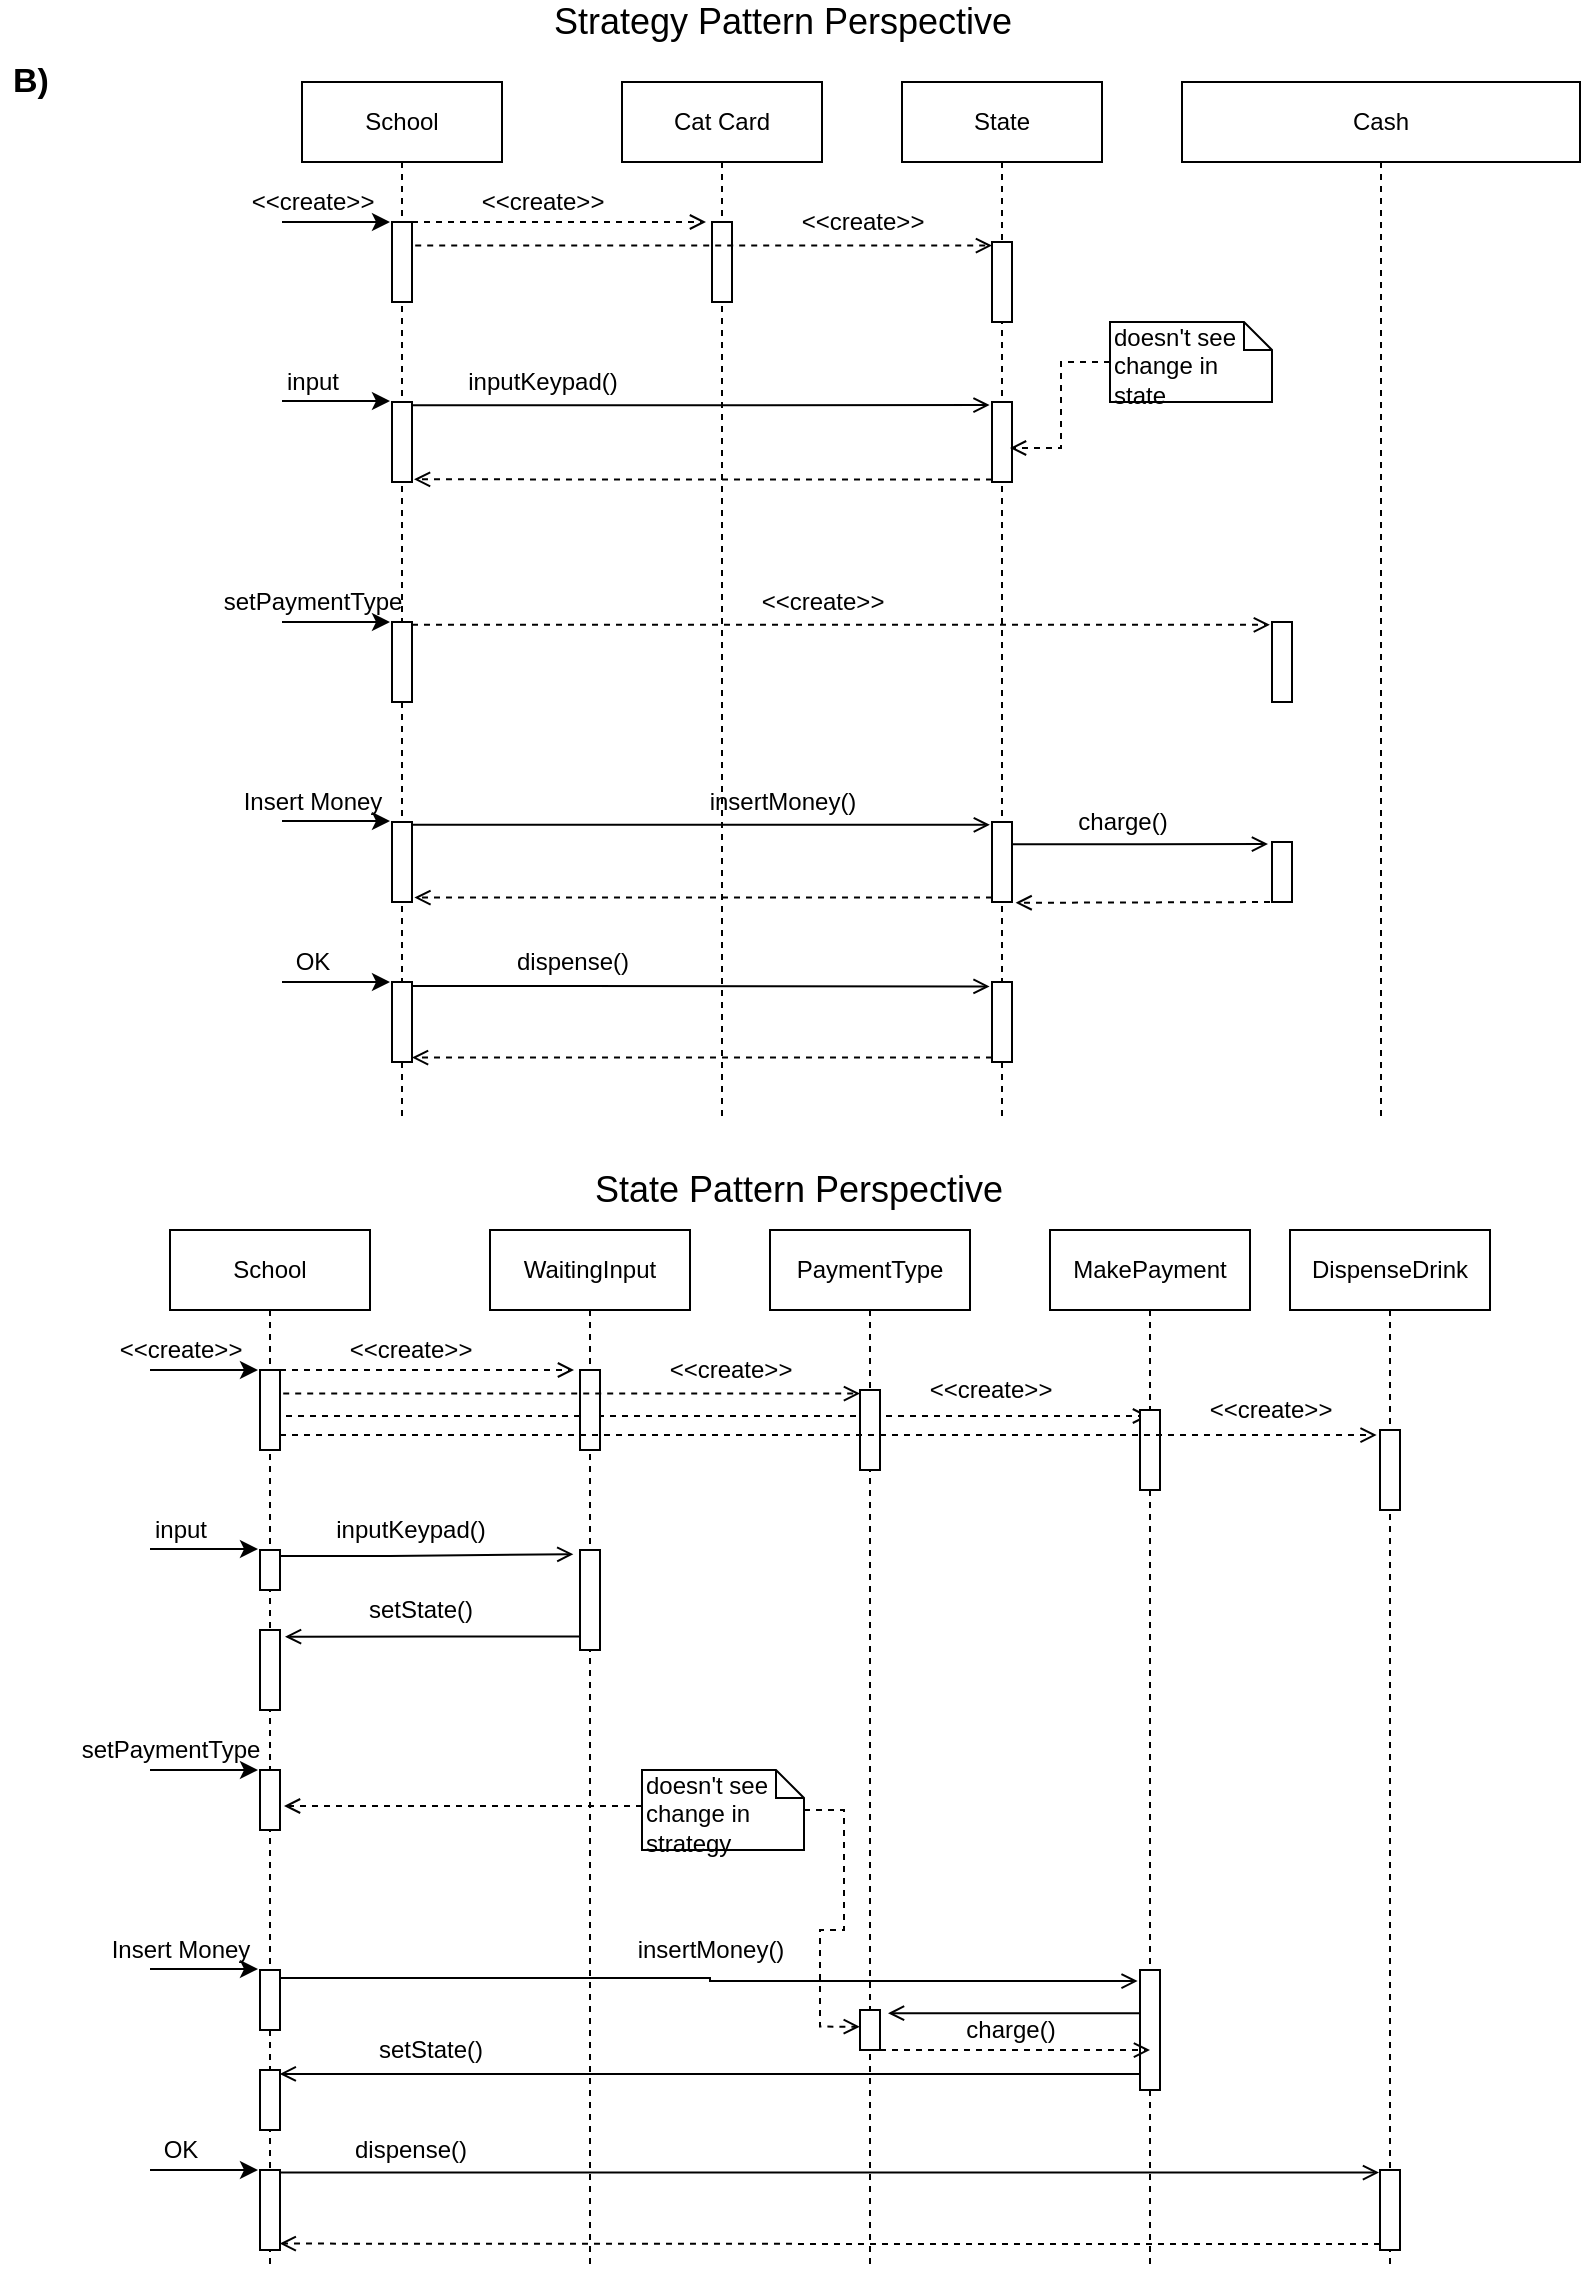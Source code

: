 <mxfile version="13.7.9" type="device"><diagram name="Page-1" id="e7e014a7-5840-1c2e-5031-d8a46d1fe8dd"><mxGraphModel dx="677" dy="391" grid="1" gridSize="10" guides="1" tooltips="1" connect="1" arrows="1" fold="1" page="1" pageScale="1" pageWidth="827" pageHeight="1169" background="#FFFFFF" math="0" shadow="0"><root><mxCell id="0"/><mxCell id="1" parent="0"/><mxCell id="lC1kLUlqM52wTR6yFAsP-41" value="School" style="shape=umlLifeline;perimeter=lifelinePerimeter;whiteSpace=wrap;html=1;container=1;collapsible=0;recursiveResize=0;outlineConnect=0;" parent="1" vertex="1"><mxGeometry x="166" y="40" width="100" height="520" as="geometry"/></mxCell><mxCell id="lC1kLUlqM52wTR6yFAsP-45" value="" style="html=1;points=[];perimeter=orthogonalPerimeter;" parent="lC1kLUlqM52wTR6yFAsP-41" vertex="1"><mxGeometry x="45" y="70" width="10" height="40" as="geometry"/></mxCell><mxCell id="lC1kLUlqM52wTR6yFAsP-46" value="" style="html=1;points=[];perimeter=orthogonalPerimeter;" parent="lC1kLUlqM52wTR6yFAsP-41" vertex="1"><mxGeometry x="45" y="160" width="10" height="40" as="geometry"/></mxCell><mxCell id="lC1kLUlqM52wTR6yFAsP-61" value="" style="html=1;points=[];perimeter=orthogonalPerimeter;" parent="lC1kLUlqM52wTR6yFAsP-41" vertex="1"><mxGeometry x="45" y="370" width="10" height="40" as="geometry"/></mxCell><mxCell id="lC1kLUlqM52wTR6yFAsP-75" value="" style="html=1;points=[];perimeter=orthogonalPerimeter;" parent="lC1kLUlqM52wTR6yFAsP-41" vertex="1"><mxGeometry x="45" y="450" width="10" height="40" as="geometry"/></mxCell><mxCell id="lC1kLUlqM52wTR6yFAsP-67" style="edgeStyle=orthogonalEdgeStyle;rounded=0;orthogonalLoop=1;jettySize=auto;html=1;entryX=-0.105;entryY=0.035;entryDx=0;entryDy=0;entryPerimeter=0;endArrow=open;endFill=0;dashed=1;" parent="1" source="lC1kLUlqM52wTR6yFAsP-47" target="lC1kLUlqM52wTR6yFAsP-56" edge="1"><mxGeometry relative="1" as="geometry"><Array as="points"><mxPoint x="436" y="311"/></Array></mxGeometry></mxCell><mxCell id="lC1kLUlqM52wTR6yFAsP-47" value="" style="html=1;points=[];perimeter=orthogonalPerimeter;" parent="1" vertex="1"><mxGeometry x="211" y="310" width="10" height="40" as="geometry"/></mxCell><mxCell id="lC1kLUlqM52wTR6yFAsP-48" value="Cat Card" style="shape=umlLifeline;perimeter=lifelinePerimeter;whiteSpace=wrap;html=1;container=1;collapsible=0;recursiveResize=0;outlineConnect=0;" parent="1" vertex="1"><mxGeometry x="326" y="40" width="100" height="520" as="geometry"/></mxCell><mxCell id="lC1kLUlqM52wTR6yFAsP-49" value="" style="html=1;points=[];perimeter=orthogonalPerimeter;" parent="lC1kLUlqM52wTR6yFAsP-48" vertex="1"><mxGeometry x="45" y="70" width="10" height="40" as="geometry"/></mxCell><mxCell id="lC1kLUlqM52wTR6yFAsP-51" value="State" style="shape=umlLifeline;perimeter=lifelinePerimeter;whiteSpace=wrap;html=1;container=1;collapsible=0;recursiveResize=0;outlineConnect=0;" parent="1" vertex="1"><mxGeometry x="466" y="40" width="100" height="520" as="geometry"/></mxCell><mxCell id="lC1kLUlqM52wTR6yFAsP-52" value="" style="html=1;points=[];perimeter=orthogonalPerimeter;" parent="lC1kLUlqM52wTR6yFAsP-51" vertex="1"><mxGeometry x="45" y="80" width="10" height="40" as="geometry"/></mxCell><mxCell id="lC1kLUlqM52wTR6yFAsP-53" value="" style="html=1;points=[];perimeter=orthogonalPerimeter;" parent="lC1kLUlqM52wTR6yFAsP-51" vertex="1"><mxGeometry x="45" y="160" width="10" height="40" as="geometry"/></mxCell><mxCell id="lC1kLUlqM52wTR6yFAsP-76" value="" style="html=1;points=[];perimeter=orthogonalPerimeter;" parent="lC1kLUlqM52wTR6yFAsP-51" vertex="1"><mxGeometry x="45" y="450" width="10" height="40" as="geometry"/></mxCell><mxCell id="lC1kLUlqM52wTR6yFAsP-54" value="Cash" style="shape=umlLifeline;perimeter=lifelinePerimeter;whiteSpace=wrap;html=1;container=1;collapsible=0;recursiveResize=0;outlineConnect=0;" parent="1" vertex="1"><mxGeometry x="606" y="40" width="199" height="520" as="geometry"/></mxCell><mxCell id="lC1kLUlqM52wTR6yFAsP-56" value="" style="html=1;points=[];perimeter=orthogonalPerimeter;" parent="lC1kLUlqM52wTR6yFAsP-54" vertex="1"><mxGeometry x="45" y="270" width="10" height="40" as="geometry"/></mxCell><mxCell id="lC1kLUlqM52wTR6yFAsP-63" value="" style="html=1;points=[];perimeter=orthogonalPerimeter;" parent="lC1kLUlqM52wTR6yFAsP-54" vertex="1"><mxGeometry x="45" y="380" width="10" height="30" as="geometry"/></mxCell><mxCell id="NE1MMx2rauyYa7J7XR14-1" value="doesn't see change in state" style="shape=note;whiteSpace=wrap;html=1;size=14;verticalAlign=top;align=left;spacingTop=-6;" vertex="1" parent="lC1kLUlqM52wTR6yFAsP-54"><mxGeometry x="-36" y="120" width="81" height="40" as="geometry"/></mxCell><mxCell id="lC1kLUlqM52wTR6yFAsP-57" style="edgeStyle=orthogonalEdgeStyle;rounded=0;orthogonalLoop=1;jettySize=auto;html=1;endArrow=open;endFill=0;dashed=1;" parent="1" source="lC1kLUlqM52wTR6yFAsP-45" edge="1"><mxGeometry relative="1" as="geometry"><mxPoint x="368" y="110" as="targetPoint"/><Array as="points"><mxPoint x="368" y="110"/></Array></mxGeometry></mxCell><mxCell id="lC1kLUlqM52wTR6yFAsP-58" value="&amp;lt;&amp;lt;create&amp;gt;&amp;gt;" style="text;html=1;align=center;verticalAlign=middle;resizable=0;points=[];autosize=1;" parent="1" vertex="1"><mxGeometry x="246" y="90" width="80" height="20" as="geometry"/></mxCell><mxCell id="lC1kLUlqM52wTR6yFAsP-59" style="edgeStyle=orthogonalEdgeStyle;rounded=0;orthogonalLoop=1;jettySize=auto;html=1;endArrow=open;endFill=0;dashed=1;entryX=0;entryY=0.045;entryDx=0;entryDy=0;entryPerimeter=0;exitX=1.16;exitY=0.295;exitDx=0;exitDy=0;exitPerimeter=0;" parent="1" source="lC1kLUlqM52wTR6yFAsP-45" target="lC1kLUlqM52wTR6yFAsP-52" edge="1"><mxGeometry relative="1" as="geometry"><mxPoint x="221" y="130" as="sourcePoint"/><mxPoint x="368" y="130" as="targetPoint"/><Array as="points"/></mxGeometry></mxCell><mxCell id="lC1kLUlqM52wTR6yFAsP-60" value="&amp;lt;&amp;lt;create&amp;gt;&amp;gt;" style="text;html=1;align=center;verticalAlign=middle;resizable=0;points=[];autosize=1;" parent="1" vertex="1"><mxGeometry x="406" y="100" width="80" height="20" as="geometry"/></mxCell><mxCell id="lC1kLUlqM52wTR6yFAsP-71" style="edgeStyle=orthogonalEdgeStyle;rounded=0;orthogonalLoop=1;jettySize=auto;html=1;entryX=-0.2;entryY=0.035;entryDx=0;entryDy=0;entryPerimeter=0;endArrow=open;endFill=0;" parent="1" source="lC1kLUlqM52wTR6yFAsP-62" target="lC1kLUlqM52wTR6yFAsP-63" edge="1"><mxGeometry relative="1" as="geometry"><Array as="points"><mxPoint x="586" y="421"/></Array></mxGeometry></mxCell><mxCell id="lC1kLUlqM52wTR6yFAsP-74" style="edgeStyle=orthogonalEdgeStyle;rounded=0;orthogonalLoop=1;jettySize=auto;html=1;entryX=1.12;entryY=0.945;entryDx=0;entryDy=0;entryPerimeter=0;dashed=1;endArrow=open;endFill=0;" parent="1" source="lC1kLUlqM52wTR6yFAsP-62" target="lC1kLUlqM52wTR6yFAsP-61" edge="1"><mxGeometry relative="1" as="geometry"><Array as="points"><mxPoint x="366" y="448"/></Array></mxGeometry></mxCell><mxCell id="lC1kLUlqM52wTR6yFAsP-62" value="" style="html=1;points=[];perimeter=orthogonalPerimeter;" parent="1" vertex="1"><mxGeometry x="511" y="410" width="10" height="40" as="geometry"/></mxCell><mxCell id="lC1kLUlqM52wTR6yFAsP-64" style="edgeStyle=orthogonalEdgeStyle;rounded=0;orthogonalLoop=1;jettySize=auto;html=1;entryX=-0.119;entryY=0.039;entryDx=0;entryDy=0;entryPerimeter=0;endArrow=open;endFill=0;" parent="1" source="lC1kLUlqM52wTR6yFAsP-46" target="lC1kLUlqM52wTR6yFAsP-53" edge="1"><mxGeometry relative="1" as="geometry"><Array as="points"><mxPoint x="366" y="202"/></Array></mxGeometry></mxCell><mxCell id="lC1kLUlqM52wTR6yFAsP-65" value="inputKeypad()" style="text;html=1;align=center;verticalAlign=middle;resizable=0;points=[];autosize=1;" parent="1" vertex="1"><mxGeometry x="241" y="180" width="90" height="20" as="geometry"/></mxCell><mxCell id="lC1kLUlqM52wTR6yFAsP-66" style="edgeStyle=orthogonalEdgeStyle;rounded=0;orthogonalLoop=1;jettySize=auto;html=1;dashed=1;endArrow=open;endFill=0;entryX=1.1;entryY=0.967;entryDx=0;entryDy=0;entryPerimeter=0;" parent="1" source="lC1kLUlqM52wTR6yFAsP-53" target="lC1kLUlqM52wTR6yFAsP-46" edge="1"><mxGeometry relative="1" as="geometry"><Array as="points"><mxPoint x="366" y="239"/></Array></mxGeometry></mxCell><mxCell id="lC1kLUlqM52wTR6yFAsP-68" value="&amp;lt;&amp;lt;create&amp;gt;&amp;gt;" style="text;html=1;align=center;verticalAlign=middle;resizable=0;points=[];autosize=1;" parent="1" vertex="1"><mxGeometry x="386" y="290" width="80" height="20" as="geometry"/></mxCell><mxCell id="lC1kLUlqM52wTR6yFAsP-69" style="edgeStyle=orthogonalEdgeStyle;rounded=0;orthogonalLoop=1;jettySize=auto;html=1;entryX=-0.105;entryY=0.035;entryDx=0;entryDy=0;entryPerimeter=0;endArrow=open;endFill=0;" parent="1" source="lC1kLUlqM52wTR6yFAsP-61" target="lC1kLUlqM52wTR6yFAsP-62" edge="1"><mxGeometry relative="1" as="geometry"><Array as="points"><mxPoint x="366" y="411"/></Array></mxGeometry></mxCell><mxCell id="lC1kLUlqM52wTR6yFAsP-70" value="insertMoney()" style="text;html=1;align=center;verticalAlign=middle;resizable=0;points=[];autosize=1;" parent="1" vertex="1"><mxGeometry x="361" y="390" width="90" height="20" as="geometry"/></mxCell><mxCell id="lC1kLUlqM52wTR6yFAsP-72" value="charge()" style="text;html=1;align=center;verticalAlign=middle;resizable=0;points=[];autosize=1;" parent="1" vertex="1"><mxGeometry x="546" y="400" width="60" height="20" as="geometry"/></mxCell><mxCell id="lC1kLUlqM52wTR6yFAsP-73" style="edgeStyle=orthogonalEdgeStyle;rounded=0;orthogonalLoop=1;jettySize=auto;html=1;entryX=1.181;entryY=1.011;entryDx=0;entryDy=0;entryPerimeter=0;endArrow=open;endFill=0;dashed=1;" parent="1" source="lC1kLUlqM52wTR6yFAsP-63" target="lC1kLUlqM52wTR6yFAsP-62" edge="1"><mxGeometry relative="1" as="geometry"><Array as="points"><mxPoint x="523" y="450"/></Array></mxGeometry></mxCell><mxCell id="lC1kLUlqM52wTR6yFAsP-77" style="edgeStyle=orthogonalEdgeStyle;rounded=0;orthogonalLoop=1;jettySize=auto;html=1;entryX=-0.12;entryY=0.055;entryDx=0;entryDy=0;entryPerimeter=0;endArrow=open;endFill=0;" parent="1" source="lC1kLUlqM52wTR6yFAsP-75" target="lC1kLUlqM52wTR6yFAsP-76" edge="1"><mxGeometry relative="1" as="geometry"><Array as="points"><mxPoint x="306" y="492"/><mxPoint x="306" y="492"/></Array></mxGeometry></mxCell><mxCell id="lC1kLUlqM52wTR6yFAsP-78" value="dispense()" style="text;html=1;align=center;verticalAlign=middle;resizable=0;points=[];autosize=1;" parent="1" vertex="1"><mxGeometry x="266" y="470" width="70" height="20" as="geometry"/></mxCell><mxCell id="lC1kLUlqM52wTR6yFAsP-79" style="edgeStyle=orthogonalEdgeStyle;rounded=0;orthogonalLoop=1;jettySize=auto;html=1;entryX=1;entryY=0.945;entryDx=0;entryDy=0;entryPerimeter=0;endArrow=open;endFill=0;dashed=1;" parent="1" source="lC1kLUlqM52wTR6yFAsP-76" target="lC1kLUlqM52wTR6yFAsP-75" edge="1"><mxGeometry relative="1" as="geometry"><Array as="points"><mxPoint x="366" y="528"/></Array></mxGeometry></mxCell><mxCell id="lC1kLUlqM52wTR6yFAsP-114" value="School" style="shape=umlLifeline;perimeter=lifelinePerimeter;whiteSpace=wrap;html=1;container=1;collapsible=0;recursiveResize=0;outlineConnect=0;" parent="1" vertex="1"><mxGeometry x="100" y="614" width="100" height="520" as="geometry"/></mxCell><mxCell id="lC1kLUlqM52wTR6yFAsP-115" value="" style="html=1;points=[];perimeter=orthogonalPerimeter;" parent="lC1kLUlqM52wTR6yFAsP-114" vertex="1"><mxGeometry x="45" y="70" width="10" height="40" as="geometry"/></mxCell><mxCell id="lC1kLUlqM52wTR6yFAsP-116" value="" style="html=1;points=[];perimeter=orthogonalPerimeter;" parent="lC1kLUlqM52wTR6yFAsP-114" vertex="1"><mxGeometry x="45" y="160" width="10" height="20" as="geometry"/></mxCell><mxCell id="lC1kLUlqM52wTR6yFAsP-117" value="" style="html=1;points=[];perimeter=orthogonalPerimeter;" parent="lC1kLUlqM52wTR6yFAsP-114" vertex="1"><mxGeometry x="45" y="370" width="10" height="30" as="geometry"/></mxCell><mxCell id="lC1kLUlqM52wTR6yFAsP-118" value="" style="html=1;points=[];perimeter=orthogonalPerimeter;" parent="lC1kLUlqM52wTR6yFAsP-114" vertex="1"><mxGeometry x="45" y="470" width="10" height="40" as="geometry"/></mxCell><mxCell id="lC1kLUlqM52wTR6yFAsP-160" value="" style="html=1;points=[];perimeter=orthogonalPerimeter;" parent="lC1kLUlqM52wTR6yFAsP-114" vertex="1"><mxGeometry x="45" y="270" width="10" height="30" as="geometry"/></mxCell><mxCell id="lC1kLUlqM52wTR6yFAsP-169" value="" style="html=1;points=[];perimeter=orthogonalPerimeter;" parent="lC1kLUlqM52wTR6yFAsP-114" vertex="1"><mxGeometry x="45" y="420" width="10" height="30" as="geometry"/></mxCell><mxCell id="lC1kLUlqM52wTR6yFAsP-153" style="edgeStyle=orthogonalEdgeStyle;rounded=0;orthogonalLoop=1;jettySize=auto;html=1;endArrow=open;endFill=0;dashed=1;" parent="1" target="lC1kLUlqM52wTR6yFAsP-127" edge="1"><mxGeometry relative="1" as="geometry"><mxPoint x="158" y="707" as="sourcePoint"/><mxPoint x="582" y="834" as="targetPoint"/><Array as="points"><mxPoint x="158" y="707"/></Array></mxGeometry></mxCell><mxCell id="lC1kLUlqM52wTR6yFAsP-120" value="" style="html=1;points=[];perimeter=orthogonalPerimeter;" parent="1" vertex="1"><mxGeometry x="145" y="814" width="10" height="40" as="geometry"/></mxCell><mxCell id="lC1kLUlqM52wTR6yFAsP-121" value="WaitingInput" style="shape=umlLifeline;perimeter=lifelinePerimeter;whiteSpace=wrap;html=1;container=1;collapsible=0;recursiveResize=0;outlineConnect=0;" parent="1" vertex="1"><mxGeometry x="260" y="614" width="100" height="520" as="geometry"/></mxCell><mxCell id="lC1kLUlqM52wTR6yFAsP-122" value="" style="html=1;points=[];perimeter=orthogonalPerimeter;" parent="lC1kLUlqM52wTR6yFAsP-121" vertex="1"><mxGeometry x="45" y="70" width="10" height="40" as="geometry"/></mxCell><mxCell id="lC1kLUlqM52wTR6yFAsP-148" value="" style="html=1;points=[];perimeter=orthogonalPerimeter;" parent="lC1kLUlqM52wTR6yFAsP-121" vertex="1"><mxGeometry x="45" y="160" width="10" height="50" as="geometry"/></mxCell><mxCell id="lC1kLUlqM52wTR6yFAsP-123" value="PaymentType" style="shape=umlLifeline;perimeter=lifelinePerimeter;whiteSpace=wrap;html=1;container=1;collapsible=0;recursiveResize=0;outlineConnect=0;" parent="1" vertex="1"><mxGeometry x="400" y="614" width="100" height="520" as="geometry"/></mxCell><mxCell id="lC1kLUlqM52wTR6yFAsP-124" value="" style="html=1;points=[];perimeter=orthogonalPerimeter;" parent="lC1kLUlqM52wTR6yFAsP-123" vertex="1"><mxGeometry x="45" y="80" width="10" height="40" as="geometry"/></mxCell><mxCell id="lC1kLUlqM52wTR6yFAsP-164" value="" style="html=1;points=[];perimeter=orthogonalPerimeter;" parent="lC1kLUlqM52wTR6yFAsP-123" vertex="1"><mxGeometry x="45" y="390" width="10" height="20" as="geometry"/></mxCell><mxCell id="lC1kLUlqM52wTR6yFAsP-127" value="MakePayment" style="shape=umlLifeline;perimeter=lifelinePerimeter;whiteSpace=wrap;html=1;container=1;collapsible=0;recursiveResize=0;outlineConnect=0;" parent="1" vertex="1"><mxGeometry x="540" y="614" width="100" height="520" as="geometry"/></mxCell><mxCell id="lC1kLUlqM52wTR6yFAsP-152" value="" style="html=1;points=[];perimeter=orthogonalPerimeter;" parent="lC1kLUlqM52wTR6yFAsP-127" vertex="1"><mxGeometry x="45" y="90" width="10" height="40" as="geometry"/></mxCell><mxCell id="lC1kLUlqM52wTR6yFAsP-161" value="" style="html=1;points=[];perimeter=orthogonalPerimeter;" parent="lC1kLUlqM52wTR6yFAsP-127" vertex="1"><mxGeometry x="45" y="370" width="10" height="60" as="geometry"/></mxCell><mxCell id="lC1kLUlqM52wTR6yFAsP-130" style="edgeStyle=orthogonalEdgeStyle;rounded=0;orthogonalLoop=1;jettySize=auto;html=1;endArrow=open;endFill=0;dashed=1;" parent="1" source="lC1kLUlqM52wTR6yFAsP-115" edge="1"><mxGeometry relative="1" as="geometry"><mxPoint x="302" y="684" as="targetPoint"/><Array as="points"><mxPoint x="302" y="684"/></Array></mxGeometry></mxCell><mxCell id="lC1kLUlqM52wTR6yFAsP-131" value="&amp;lt;&amp;lt;create&amp;gt;&amp;gt;" style="text;html=1;align=center;verticalAlign=middle;resizable=0;points=[];autosize=1;" parent="1" vertex="1"><mxGeometry x="180" y="664" width="80" height="20" as="geometry"/></mxCell><mxCell id="lC1kLUlqM52wTR6yFAsP-132" style="edgeStyle=orthogonalEdgeStyle;rounded=0;orthogonalLoop=1;jettySize=auto;html=1;endArrow=open;endFill=0;dashed=1;entryX=0;entryY=0.045;entryDx=0;entryDy=0;entryPerimeter=0;exitX=1.16;exitY=0.295;exitDx=0;exitDy=0;exitPerimeter=0;" parent="1" source="lC1kLUlqM52wTR6yFAsP-115" target="lC1kLUlqM52wTR6yFAsP-124" edge="1"><mxGeometry relative="1" as="geometry"><mxPoint x="155" y="704" as="sourcePoint"/><mxPoint x="302" y="704" as="targetPoint"/><Array as="points"/></mxGeometry></mxCell><mxCell id="lC1kLUlqM52wTR6yFAsP-133" value="&amp;lt;&amp;lt;create&amp;gt;&amp;gt;" style="text;html=1;align=center;verticalAlign=middle;resizable=0;points=[];autosize=1;" parent="1" vertex="1"><mxGeometry x="340" y="674" width="80" height="20" as="geometry"/></mxCell><mxCell id="lC1kLUlqM52wTR6yFAsP-138" value="inputKeypad()" style="text;html=1;align=center;verticalAlign=middle;resizable=0;points=[];autosize=1;" parent="1" vertex="1"><mxGeometry x="175" y="754" width="90" height="20" as="geometry"/></mxCell><mxCell id="lC1kLUlqM52wTR6yFAsP-146" value="dispense()" style="text;html=1;align=center;verticalAlign=middle;resizable=0;points=[];autosize=1;" parent="1" vertex="1"><mxGeometry x="185" y="1064" width="70" height="20" as="geometry"/></mxCell><mxCell id="lC1kLUlqM52wTR6yFAsP-149" style="edgeStyle=orthogonalEdgeStyle;rounded=0;orthogonalLoop=1;jettySize=auto;html=1;entryX=-0.333;entryY=0.042;entryDx=0;entryDy=0;entryPerimeter=0;endArrow=open;endFill=0;" parent="1" source="lC1kLUlqM52wTR6yFAsP-116" target="lC1kLUlqM52wTR6yFAsP-148" edge="1"><mxGeometry relative="1" as="geometry"><Array as="points"><mxPoint x="210" y="777"/><mxPoint x="210" y="777"/></Array></mxGeometry></mxCell><mxCell id="lC1kLUlqM52wTR6yFAsP-150" style="edgeStyle=orthogonalEdgeStyle;rounded=0;orthogonalLoop=1;jettySize=auto;html=1;entryX=1.25;entryY=0.083;entryDx=0;entryDy=0;entryPerimeter=0;endArrow=open;endFill=0;" parent="1" source="lC1kLUlqM52wTR6yFAsP-148" target="lC1kLUlqM52wTR6yFAsP-120" edge="1"><mxGeometry relative="1" as="geometry"><Array as="points"><mxPoint x="230" y="817"/></Array></mxGeometry></mxCell><mxCell id="lC1kLUlqM52wTR6yFAsP-151" value="setState()" style="text;html=1;align=center;verticalAlign=middle;resizable=0;points=[];autosize=1;" parent="1" vertex="1"><mxGeometry x="190" y="794" width="70" height="20" as="geometry"/></mxCell><mxCell id="lC1kLUlqM52wTR6yFAsP-154" value="&amp;lt;&amp;lt;create&amp;gt;&amp;gt;" style="text;html=1;align=center;verticalAlign=middle;resizable=0;points=[];autosize=1;" parent="1" vertex="1"><mxGeometry x="470" y="684" width="80" height="20" as="geometry"/></mxCell><mxCell id="lC1kLUlqM52wTR6yFAsP-155" value="DispenseDrink" style="shape=umlLifeline;perimeter=lifelinePerimeter;whiteSpace=wrap;html=1;container=1;collapsible=0;recursiveResize=0;outlineConnect=0;" parent="1" vertex="1"><mxGeometry x="660" y="614" width="100" height="520" as="geometry"/></mxCell><mxCell id="lC1kLUlqM52wTR6yFAsP-156" value="" style="html=1;points=[];perimeter=orthogonalPerimeter;" parent="lC1kLUlqM52wTR6yFAsP-155" vertex="1"><mxGeometry x="45" y="100" width="10" height="40" as="geometry"/></mxCell><mxCell id="lC1kLUlqM52wTR6yFAsP-172" value="" style="html=1;points=[];perimeter=orthogonalPerimeter;" parent="lC1kLUlqM52wTR6yFAsP-155" vertex="1"><mxGeometry x="45" y="470" width="10" height="40" as="geometry"/></mxCell><mxCell id="lC1kLUlqM52wTR6yFAsP-157" style="edgeStyle=orthogonalEdgeStyle;rounded=0;orthogonalLoop=1;jettySize=auto;html=1;entryX=-0.167;entryY=0.063;entryDx=0;entryDy=0;entryPerimeter=0;dashed=1;endArrow=open;endFill=0;" parent="1" source="lC1kLUlqM52wTR6yFAsP-115" target="lC1kLUlqM52wTR6yFAsP-156" edge="1"><mxGeometry relative="1" as="geometry"><Array as="points"><mxPoint x="430" y="717"/></Array></mxGeometry></mxCell><mxCell id="lC1kLUlqM52wTR6yFAsP-158" value="&amp;lt;&amp;lt;create&amp;gt;&amp;gt;" style="text;html=1;align=center;verticalAlign=middle;resizable=0;points=[];autosize=1;" parent="1" vertex="1"><mxGeometry x="610" y="694" width="80" height="20" as="geometry"/></mxCell><mxCell id="lC1kLUlqM52wTR6yFAsP-162" style="edgeStyle=orthogonalEdgeStyle;rounded=0;orthogonalLoop=1;jettySize=auto;html=1;entryX=-0.117;entryY=0.092;entryDx=0;entryDy=0;entryPerimeter=0;endArrow=open;endFill=0;" parent="1" source="lC1kLUlqM52wTR6yFAsP-117" target="lC1kLUlqM52wTR6yFAsP-161" edge="1"><mxGeometry relative="1" as="geometry"><Array as="points"><mxPoint x="370" y="988"/></Array></mxGeometry></mxCell><mxCell id="lC1kLUlqM52wTR6yFAsP-163" value="insertMoney()" style="text;html=1;align=center;verticalAlign=middle;resizable=0;points=[];autosize=1;" parent="1" vertex="1"><mxGeometry x="325" y="964" width="90" height="20" as="geometry"/></mxCell><mxCell id="lC1kLUlqM52wTR6yFAsP-166" style="edgeStyle=orthogonalEdgeStyle;rounded=0;orthogonalLoop=1;jettySize=auto;html=1;entryX=1.4;entryY=0.081;entryDx=0;entryDy=0;entryPerimeter=0;endArrow=open;endFill=0;" parent="1" source="lC1kLUlqM52wTR6yFAsP-161" target="lC1kLUlqM52wTR6yFAsP-164" edge="1"><mxGeometry relative="1" as="geometry"><Array as="points"><mxPoint x="520" y="1006"/></Array></mxGeometry></mxCell><mxCell id="lC1kLUlqM52wTR6yFAsP-167" value="charge()" style="text;html=1;align=center;verticalAlign=middle;resizable=0;points=[];autosize=1;" parent="1" vertex="1"><mxGeometry x="490" y="1004" width="60" height="20" as="geometry"/></mxCell><mxCell id="lC1kLUlqM52wTR6yFAsP-168" style="edgeStyle=orthogonalEdgeStyle;rounded=0;orthogonalLoop=1;jettySize=auto;html=1;entryX=0.5;entryY=0.667;entryDx=0;entryDy=0;entryPerimeter=0;endArrow=open;endFill=0;dashed=1;" parent="1" source="lC1kLUlqM52wTR6yFAsP-164" target="lC1kLUlqM52wTR6yFAsP-161" edge="1"><mxGeometry relative="1" as="geometry"><Array as="points"><mxPoint x="480" y="1024"/><mxPoint x="480" y="1024"/></Array></mxGeometry></mxCell><mxCell id="lC1kLUlqM52wTR6yFAsP-170" style="edgeStyle=orthogonalEdgeStyle;rounded=0;orthogonalLoop=1;jettySize=auto;html=1;entryX=0.986;entryY=0.066;entryDx=0;entryDy=0;entryPerimeter=0;endArrow=open;endFill=0;" parent="1" source="lC1kLUlqM52wTR6yFAsP-161" target="lC1kLUlqM52wTR6yFAsP-169" edge="1"><mxGeometry relative="1" as="geometry"><Array as="points"><mxPoint x="420" y="1036"/><mxPoint x="420" y="1036"/></Array></mxGeometry></mxCell><mxCell id="lC1kLUlqM52wTR6yFAsP-171" value="setState()" style="text;html=1;align=center;verticalAlign=middle;resizable=0;points=[];autosize=1;" parent="1" vertex="1"><mxGeometry x="195" y="1014" width="70" height="20" as="geometry"/></mxCell><mxCell id="lC1kLUlqM52wTR6yFAsP-173" style="edgeStyle=orthogonalEdgeStyle;rounded=0;orthogonalLoop=1;jettySize=auto;html=1;entryX=-0.048;entryY=0.032;entryDx=0;entryDy=0;entryPerimeter=0;endArrow=open;endFill=0;" parent="1" source="lC1kLUlqM52wTR6yFAsP-118" target="lC1kLUlqM52wTR6yFAsP-172" edge="1"><mxGeometry relative="1" as="geometry"><Array as="points"><mxPoint x="230" y="1086"/></Array></mxGeometry></mxCell><mxCell id="lC1kLUlqM52wTR6yFAsP-174" style="edgeStyle=orthogonalEdgeStyle;rounded=0;orthogonalLoop=1;jettySize=auto;html=1;entryX=0.986;entryY=0.92;entryDx=0;entryDy=0;entryPerimeter=0;endArrow=open;endFill=0;dashed=1;" parent="1" source="lC1kLUlqM52wTR6yFAsP-172" target="lC1kLUlqM52wTR6yFAsP-118" edge="1"><mxGeometry relative="1" as="geometry"><Array as="points"><mxPoint x="530" y="1121"/><mxPoint x="530" y="1121"/></Array></mxGeometry></mxCell><mxCell id="lC1kLUlqM52wTR6yFAsP-175" value="&lt;font style=&quot;font-size: 18px&quot;&gt;Strategy Pattern Perspective&lt;/font&gt;" style="text;html=1;align=center;verticalAlign=middle;resizable=0;points=[];autosize=1;" parent="1" vertex="1"><mxGeometry x="286" width="240" height="20" as="geometry"/></mxCell><mxCell id="lC1kLUlqM52wTR6yFAsP-176" value="&lt;font style=&quot;font-size: 18px&quot;&gt;State Pattern Perspective&lt;/font&gt;" style="text;html=1;align=center;verticalAlign=middle;resizable=0;points=[];autosize=1;" parent="1" vertex="1"><mxGeometry x="304" y="584" width="220" height="20" as="geometry"/></mxCell><mxCell id="lC1kLUlqM52wTR6yFAsP-178" value="" style="endArrow=classic;html=1;entryX=-0.1;entryY=0;entryDx=0;entryDy=0;entryPerimeter=0;" parent="1" target="lC1kLUlqM52wTR6yFAsP-45" edge="1"><mxGeometry width="50" height="50" relative="1" as="geometry"><mxPoint x="156" y="110" as="sourcePoint"/><mxPoint x="396" y="180" as="targetPoint"/></mxGeometry></mxCell><mxCell id="lC1kLUlqM52wTR6yFAsP-179" value="&amp;lt;&amp;lt;create&amp;gt;&amp;gt;" style="text;html=1;align=center;verticalAlign=middle;resizable=0;points=[];autosize=1;" parent="1" vertex="1"><mxGeometry x="131" y="90" width="80" height="20" as="geometry"/></mxCell><mxCell id="lC1kLUlqM52wTR6yFAsP-180" value="" style="endArrow=classic;html=1;entryX=-0.1;entryY=0;entryDx=0;entryDy=0;entryPerimeter=0;" parent="1" edge="1"><mxGeometry width="50" height="50" relative="1" as="geometry"><mxPoint x="156" y="199.52" as="sourcePoint"/><mxPoint x="210" y="199.52" as="targetPoint"/></mxGeometry></mxCell><mxCell id="lC1kLUlqM52wTR6yFAsP-181" value="input&lt;span style=&quot;color: rgba(0 , 0 , 0 , 0) ; font-family: monospace ; font-size: 0px&quot;&gt;%3CmxGraphModel%3E%3Croot%3E%3CmxCell%20id%3D%220%22%2F%3E%3CmxCell%20id%3D%221%22%20parent%3D%220%22%2F%3E%3CmxCell%20id%3D%222%22%20value%3D%22%22%20style%3D%22endArrow%3Dclassic%3Bhtml%3D1%3BentryX%3D-0.1%3BentryY%3D0%3BentryDx%3D0%3BentryDy%3D0%3BentryPerimeter%3D0%3B%22%20edge%3D%221%22%20parent%3D%221%22%3E%3CmxGeometry%20width%3D%2250%22%20height%3D%2250%22%20relative%3D%221%22%20as%3D%22geometry%22%3E%3CmxPoint%20x%3D%22150%22%20y%3D%22130%22%20as%3D%22sourcePoint%22%2F%3E%3CmxPoint%20x%3D%22204%22%20y%3D%22130%22%20as%3D%22targetPoint%22%2F%3E%3C%2FmxGeometry%3E%3C%2FmxCell%3E%3CmxCell%20id%3D%223%22%20value%3D%22%26amp%3Blt%3B%26amp%3Blt%3Bcreate%26amp%3Bgt%3B%26amp%3Bgt%3B%22%20style%3D%22text%3Bhtml%3D1%3Balign%3Dcenter%3BverticalAlign%3Dmiddle%3Bresizable%3D0%3Bpoints%3D%5B%5D%3Bautosize%3D1%3B%22%20vertex%3D%221%22%20parent%3D%221%22%3E%3CmxGeometry%20x%3D%22125%22%20y%3D%22110%22%20width%3D%2280%22%20height%3D%2220%22%20as%3D%22geometry%22%2F%3E%3C%2FmxCell%3E%3C%2Froot%3E%3C%2FmxGraphModel%3E&lt;/span&gt;" style="text;html=1;align=center;verticalAlign=middle;resizable=0;points=[];autosize=1;" parent="1" vertex="1"><mxGeometry x="151" y="179.52" width="40" height="20" as="geometry"/></mxCell><mxCell id="lC1kLUlqM52wTR6yFAsP-182" value="" style="endArrow=classic;html=1;entryX=-0.1;entryY=0;entryDx=0;entryDy=0;entryPerimeter=0;" parent="1" edge="1"><mxGeometry width="50" height="50" relative="1" as="geometry"><mxPoint x="156" y="310" as="sourcePoint"/><mxPoint x="210" y="310" as="targetPoint"/></mxGeometry></mxCell><mxCell id="lC1kLUlqM52wTR6yFAsP-183" value="setPaymentType" style="text;html=1;align=center;verticalAlign=middle;resizable=0;points=[];autosize=1;" parent="1" vertex="1"><mxGeometry x="121" y="290" width="100" height="20" as="geometry"/></mxCell><mxCell id="lC1kLUlqM52wTR6yFAsP-184" value="" style="endArrow=classic;html=1;entryX=-0.1;entryY=0;entryDx=0;entryDy=0;entryPerimeter=0;" parent="1" edge="1"><mxGeometry width="50" height="50" relative="1" as="geometry"><mxPoint x="156" y="409.52" as="sourcePoint"/><mxPoint x="210" y="409.52" as="targetPoint"/></mxGeometry></mxCell><mxCell id="lC1kLUlqM52wTR6yFAsP-185" value="Insert Money&lt;span style=&quot;color: rgba(0 , 0 , 0 , 0) ; font-family: monospace ; font-size: 0px&quot;&gt;%3CmxGraphModel%3E%3Croot%3E%3CmxCell%20id%3D%220%22%2F%3E%3CmxCell%20id%3D%221%22%20parent%3D%220%22%2F%3E%3CmxCell%20id%3D%222%22%20value%3D%22%22%20style%3D%22endArrow%3Dclassic%3Bhtml%3D1%3BentryX%3D-0.1%3BentryY%3D0%3BentryDx%3D0%3BentryDy%3D0%3BentryPerimeter%3D0%3B%22%20edge%3D%221%22%20parent%3D%221%22%3E%3CmxGeometry%20width%3D%2250%22%20height%3D%2250%22%20relative%3D%221%22%20as%3D%22geometry%22%3E%3CmxPoint%20x%3D%22150%22%20y%3D%22130%22%20as%3D%22sourcePoint%22%2F%3E%3CmxPoint%20x%3D%22204%22%20y%3D%22130%22%20as%3D%22targetPoint%22%2F%3E%3C%2FmxGeometry%3E%3C%2FmxCell%3E%3CmxCell%20id%3D%223%22%20value%3D%22%26amp%3Blt%3B%26amp%3Blt%3Bcreate%26amp%3Bgt%3B%26amp%3Bgt%3B%22%20style%3D%22text%3Bhtml%3D1%3Balign%3Dcenter%3BverticalAlign%3Dmiddle%3Bresizable%3D0%3Bpoints%3D%5B%5D%3Bautosize%3D1%3B%22%20vertex%3D%221%22%20parent%3D%221%22%3E%3CmxGeometry%20x%3D%22125%22%20y%3D%22110%22%20width%3D%2280%22%20height%3D%2220%22%20as%3D%22geometry%22%2F%3E%3C%2FmxCell%3E%3C%2Froot%3E%3C%2FmxGraphModel%3E&lt;/span&gt;" style="text;html=1;align=center;verticalAlign=middle;resizable=0;points=[];autosize=1;" parent="1" vertex="1"><mxGeometry x="131" y="389.52" width="80" height="20" as="geometry"/></mxCell><mxCell id="lC1kLUlqM52wTR6yFAsP-186" value="" style="endArrow=classic;html=1;entryX=-0.1;entryY=0;entryDx=0;entryDy=0;entryPerimeter=0;" parent="1" edge="1"><mxGeometry width="50" height="50" relative="1" as="geometry"><mxPoint x="156" y="490" as="sourcePoint"/><mxPoint x="210" y="490" as="targetPoint"/></mxGeometry></mxCell><mxCell id="lC1kLUlqM52wTR6yFAsP-187" value="OK" style="text;html=1;align=center;verticalAlign=middle;resizable=0;points=[];autosize=1;" parent="1" vertex="1"><mxGeometry x="156" y="470" width="30" height="20" as="geometry"/></mxCell><mxCell id="lC1kLUlqM52wTR6yFAsP-188" value="" style="endArrow=classic;html=1;entryX=-0.1;entryY=0;entryDx=0;entryDy=0;entryPerimeter=0;" parent="1" edge="1"><mxGeometry width="50" height="50" relative="1" as="geometry"><mxPoint x="90" y="684" as="sourcePoint"/><mxPoint x="144" y="684" as="targetPoint"/></mxGeometry></mxCell><mxCell id="lC1kLUlqM52wTR6yFAsP-189" value="&amp;lt;&amp;lt;create&amp;gt;&amp;gt;" style="text;html=1;align=center;verticalAlign=middle;resizable=0;points=[];autosize=1;" parent="1" vertex="1"><mxGeometry x="65" y="664" width="80" height="20" as="geometry"/></mxCell><mxCell id="lC1kLUlqM52wTR6yFAsP-190" value="" style="endArrow=classic;html=1;entryX=-0.1;entryY=0;entryDx=0;entryDy=0;entryPerimeter=0;" parent="1" edge="1"><mxGeometry width="50" height="50" relative="1" as="geometry"><mxPoint x="90" y="773.52" as="sourcePoint"/><mxPoint x="144" y="773.52" as="targetPoint"/></mxGeometry></mxCell><mxCell id="lC1kLUlqM52wTR6yFAsP-191" value="input&lt;span style=&quot;color: rgba(0 , 0 , 0 , 0) ; font-family: monospace ; font-size: 0px&quot;&gt;%3CmxGraphModel%3E%3Croot%3E%3CmxCell%20id%3D%220%22%2F%3E%3CmxCell%20id%3D%221%22%20parent%3D%220%22%2F%3E%3CmxCell%20id%3D%222%22%20value%3D%22%22%20style%3D%22endArrow%3Dclassic%3Bhtml%3D1%3BentryX%3D-0.1%3BentryY%3D0%3BentryDx%3D0%3BentryDy%3D0%3BentryPerimeter%3D0%3B%22%20edge%3D%221%22%20parent%3D%221%22%3E%3CmxGeometry%20width%3D%2250%22%20height%3D%2250%22%20relative%3D%221%22%20as%3D%22geometry%22%3E%3CmxPoint%20x%3D%22150%22%20y%3D%22130%22%20as%3D%22sourcePoint%22%2F%3E%3CmxPoint%20x%3D%22204%22%20y%3D%22130%22%20as%3D%22targetPoint%22%2F%3E%3C%2FmxGeometry%3E%3C%2FmxCell%3E%3CmxCell%20id%3D%223%22%20value%3D%22%26amp%3Blt%3B%26amp%3Blt%3Bcreate%26amp%3Bgt%3B%26amp%3Bgt%3B%22%20style%3D%22text%3Bhtml%3D1%3Balign%3Dcenter%3BverticalAlign%3Dmiddle%3Bresizable%3D0%3Bpoints%3D%5B%5D%3Bautosize%3D1%3B%22%20vertex%3D%221%22%20parent%3D%221%22%3E%3CmxGeometry%20x%3D%22125%22%20y%3D%22110%22%20width%3D%2280%22%20height%3D%2220%22%20as%3D%22geometry%22%2F%3E%3C%2FmxCell%3E%3C%2Froot%3E%3C%2FmxGraphModel%3E&lt;/span&gt;" style="text;html=1;align=center;verticalAlign=middle;resizable=0;points=[];autosize=1;" parent="1" vertex="1"><mxGeometry x="85" y="753.52" width="40" height="20" as="geometry"/></mxCell><mxCell id="lC1kLUlqM52wTR6yFAsP-192" value="" style="endArrow=classic;html=1;entryX=-0.1;entryY=0;entryDx=0;entryDy=0;entryPerimeter=0;" parent="1" edge="1"><mxGeometry width="50" height="50" relative="1" as="geometry"><mxPoint x="90" y="884.0" as="sourcePoint"/><mxPoint x="144" y="884.0" as="targetPoint"/></mxGeometry></mxCell><mxCell id="lC1kLUlqM52wTR6yFAsP-193" value="" style="endArrow=classic;html=1;entryX=-0.1;entryY=0;entryDx=0;entryDy=0;entryPerimeter=0;" parent="1" edge="1"><mxGeometry width="50" height="50" relative="1" as="geometry"><mxPoint x="90" y="983.52" as="sourcePoint"/><mxPoint x="144" y="983.52" as="targetPoint"/></mxGeometry></mxCell><mxCell id="lC1kLUlqM52wTR6yFAsP-194" value="Insert Money&lt;span style=&quot;color: rgba(0 , 0 , 0 , 0) ; font-family: monospace ; font-size: 0px&quot;&gt;%3CmxGraphModel%3E%3Croot%3E%3CmxCell%20id%3D%220%22%2F%3E%3CmxCell%20id%3D%221%22%20parent%3D%220%22%2F%3E%3CmxCell%20id%3D%222%22%20value%3D%22%22%20style%3D%22endArrow%3Dclassic%3Bhtml%3D1%3BentryX%3D-0.1%3BentryY%3D0%3BentryDx%3D0%3BentryDy%3D0%3BentryPerimeter%3D0%3B%22%20edge%3D%221%22%20parent%3D%221%22%3E%3CmxGeometry%20width%3D%2250%22%20height%3D%2250%22%20relative%3D%221%22%20as%3D%22geometry%22%3E%3CmxPoint%20x%3D%22150%22%20y%3D%22130%22%20as%3D%22sourcePoint%22%2F%3E%3CmxPoint%20x%3D%22204%22%20y%3D%22130%22%20as%3D%22targetPoint%22%2F%3E%3C%2FmxGeometry%3E%3C%2FmxCell%3E%3CmxCell%20id%3D%223%22%20value%3D%22%26amp%3Blt%3B%26amp%3Blt%3Bcreate%26amp%3Bgt%3B%26amp%3Bgt%3B%22%20style%3D%22text%3Bhtml%3D1%3Balign%3Dcenter%3BverticalAlign%3Dmiddle%3Bresizable%3D0%3Bpoints%3D%5B%5D%3Bautosize%3D1%3B%22%20vertex%3D%221%22%20parent%3D%221%22%3E%3CmxGeometry%20x%3D%22125%22%20y%3D%22110%22%20width%3D%2280%22%20height%3D%2220%22%20as%3D%22geometry%22%2F%3E%3C%2FmxCell%3E%3C%2Froot%3E%3C%2FmxGraphModel%3E&lt;/span&gt;" style="text;html=1;align=center;verticalAlign=middle;resizable=0;points=[];autosize=1;" parent="1" vertex="1"><mxGeometry x="65" y="963.52" width="80" height="20" as="geometry"/></mxCell><mxCell id="lC1kLUlqM52wTR6yFAsP-195" value="" style="endArrow=classic;html=1;entryX=-0.1;entryY=0;entryDx=0;entryDy=0;entryPerimeter=0;" parent="1" edge="1"><mxGeometry width="50" height="50" relative="1" as="geometry"><mxPoint x="90" y="1084" as="sourcePoint"/><mxPoint x="144" y="1084" as="targetPoint"/></mxGeometry></mxCell><mxCell id="lC1kLUlqM52wTR6yFAsP-196" value="OK" style="text;html=1;align=center;verticalAlign=middle;resizable=0;points=[];autosize=1;" parent="1" vertex="1"><mxGeometry x="90" y="1064" width="30" height="20" as="geometry"/></mxCell><mxCell id="lC1kLUlqM52wTR6yFAsP-197" value="setPaymentType" style="text;html=1;align=center;verticalAlign=middle;resizable=0;points=[];autosize=1;" parent="1" vertex="1"><mxGeometry x="50" y="864" width="100" height="20" as="geometry"/></mxCell><mxCell id="lC1kLUlqM52wTR6yFAsP-198" value="&lt;font style=&quot;font-size: 17px&quot;&gt;&lt;b&gt;B)&lt;/b&gt;&lt;/font&gt;" style="text;html=1;align=center;verticalAlign=middle;resizable=0;points=[];autosize=1;" parent="1" vertex="1"><mxGeometry x="15" y="30" width="30" height="20" as="geometry"/></mxCell><mxCell id="NE1MMx2rauyYa7J7XR14-2" style="edgeStyle=orthogonalEdgeStyle;rounded=0;orthogonalLoop=1;jettySize=auto;html=1;entryX=0.9;entryY=0.575;entryDx=0;entryDy=0;entryPerimeter=0;dashed=1;endArrow=open;endFill=0;" edge="1" parent="1" source="NE1MMx2rauyYa7J7XR14-1" target="lC1kLUlqM52wTR6yFAsP-53"><mxGeometry relative="1" as="geometry"/></mxCell><mxCell id="NE1MMx2rauyYa7J7XR14-4" style="edgeStyle=orthogonalEdgeStyle;rounded=0;orthogonalLoop=1;jettySize=auto;html=1;entryX=1.2;entryY=0.6;entryDx=0;entryDy=0;entryPerimeter=0;dashed=1;endArrow=open;endFill=0;" edge="1" parent="1" source="NE1MMx2rauyYa7J7XR14-3" target="lC1kLUlqM52wTR6yFAsP-160"><mxGeometry relative="1" as="geometry"><Array as="points"><mxPoint x="270" y="902"/><mxPoint x="270" y="902"/></Array></mxGeometry></mxCell><mxCell id="NE1MMx2rauyYa7J7XR14-5" style="edgeStyle=orthogonalEdgeStyle;rounded=0;orthogonalLoop=1;jettySize=auto;html=1;entryX=-0.01;entryY=0.417;entryDx=0;entryDy=0;entryPerimeter=0;dashed=1;endArrow=open;endFill=0;" edge="1" parent="1" source="NE1MMx2rauyYa7J7XR14-3" target="lC1kLUlqM52wTR6yFAsP-164"><mxGeometry relative="1" as="geometry"/></mxCell><mxCell id="NE1MMx2rauyYa7J7XR14-3" value="doesn't see change in strategy" style="shape=note;whiteSpace=wrap;html=1;size=14;verticalAlign=top;align=left;spacingTop=-6;" vertex="1" parent="1"><mxGeometry x="336" y="884" width="81" height="40" as="geometry"/></mxCell></root></mxGraphModel></diagram></mxfile>
